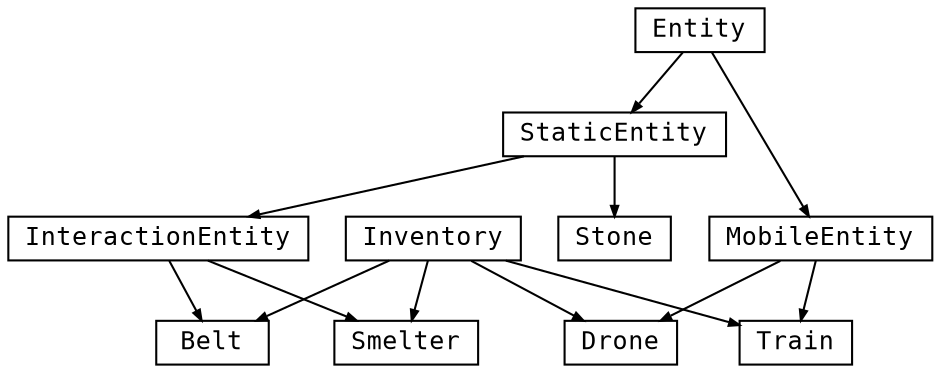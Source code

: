 
digraph {
	node [shape=rect, fontsize=12, fontname="Courier", height=.1]
	ranksep=.4
	edge [arrowsize=.5]
	rankdir="UD"

	base [label="Entity"]

		base -> static
		static [label="StaticEntity"]

			static -> inter
			inter [label="InteractionEntity"]

				inter -> belt
				belt [label="Belt"]

				inter -> smelter
				smelter [label="Smelter"]

			static -> stone
			stone [label="Stone"]

		base -> mobile
		mobile [label="MobileEntity"]

			mobile -> drone
			drone [label="Drone"]

			mobile -> train
			train [label="Train"]

	inv [label="Inventory"]
		inv -> belt
		inv -> smelter
		inv -> train
		inv -> drone
}